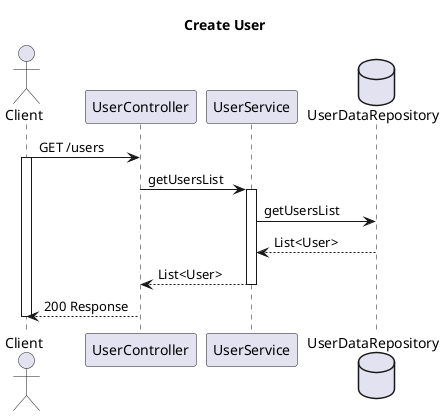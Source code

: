 @startuml
title Create User

actor Client
participant UserController
participant UserService
database UserDataRepository

Client -> UserController : GET /users
activate Client
UserController -> UserService : getUsersList
activate UserService
UserService -> UserDataRepository : getUsersList
UserDataRepository --> UserService : List<User>
deactivate UserDataRepository

UserService --> UserController : List<User>
deactivate UserService

UserController --> Client : 200 Response
deactivate Client

@enduml